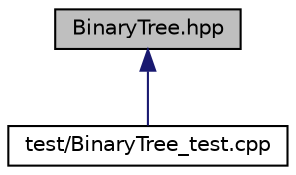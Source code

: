 digraph "BinaryTree.hpp"
{
  edge [fontname="Helvetica",fontsize="10",labelfontname="Helvetica",labelfontsize="10"];
  node [fontname="Helvetica",fontsize="10",shape=record];
  Node5 [label="BinaryTree.hpp",height=0.2,width=0.4,color="black", fillcolor="grey75", style="filled", fontcolor="black"];
  Node5 -> Node6 [dir="back",color="midnightblue",fontsize="10",style="solid",fontname="Helvetica"];
  Node6 [label="test/BinaryTree_test.cpp",height=0.2,width=0.4,color="black", fillcolor="white", style="filled",URL="$_binary_tree__test_8cpp.html"];
}
